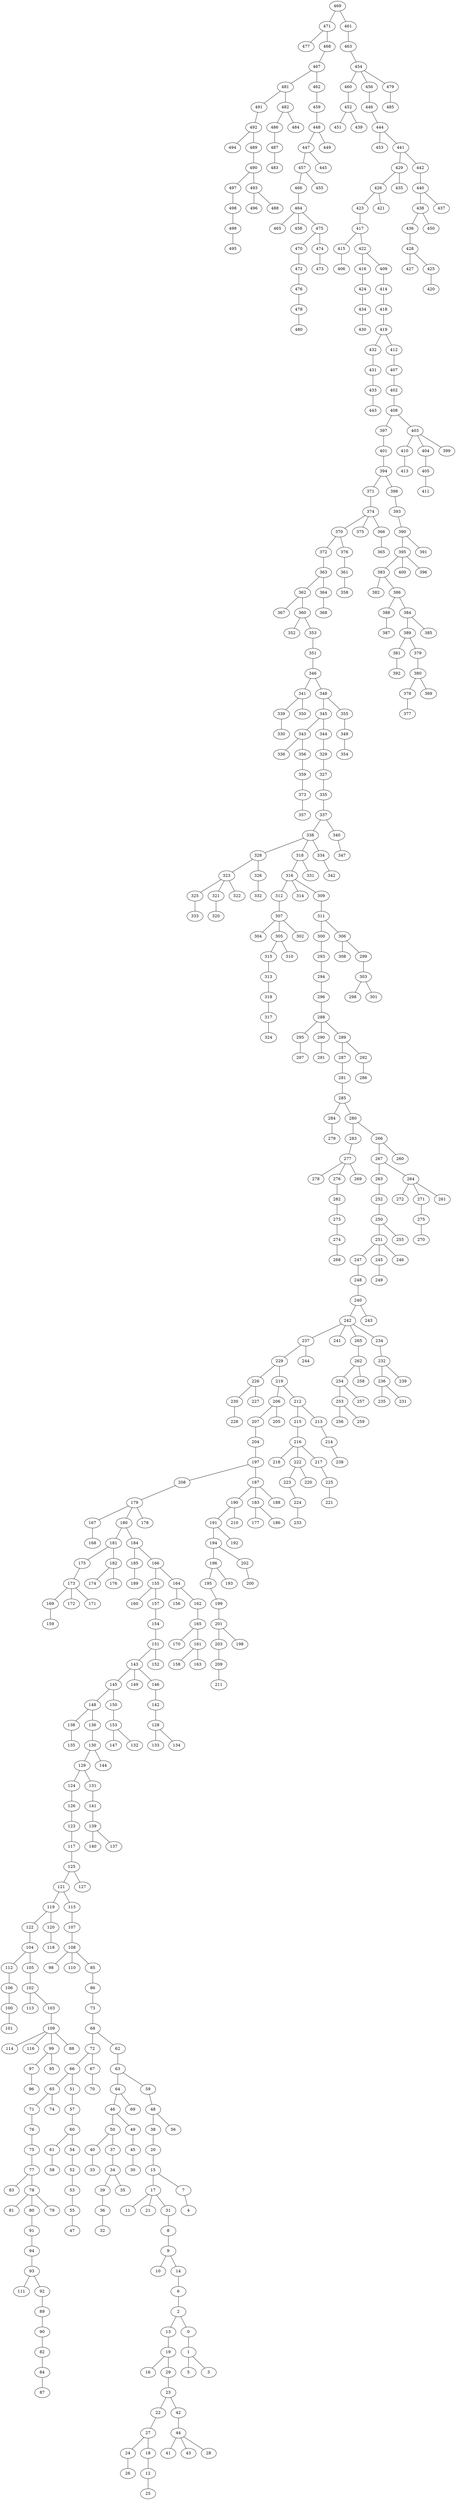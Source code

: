 graph{
370 -- 372;
169 -- 159;
295 -- 297;
247 -- 248;
274 -- 268;
216 -- 218;
273 -- 274;
112 -- 106;
245 -- 249;
173 -- 169;
288 -- 295;
307 -- 304;
122 -- 104;
226 -- 230;
296 -- 288;
254 -- 253;
109 -- 114;
294 -- 296;
317 -- 324;
338 -- 328;
190 -- 191;
173 -- 172;
343 -- 336;
173 -- 171;
254 -- 257;
293 -- 294;
108 -- 98;
197 -- 208;
319 -- 317;
338 -- 318;
224 -- 233;
316 -- 312;
237 -- 229;
175 -- 173;
383 -- 382;
240 -- 242;
300 -- 293;
181 -- 175;
119 -- 120;
251 -- 245;
311 -- 300;
372 -- 363;
223 -- 224;
316 -- 314;
167 -- 168;
251 -- 247;
108 -- 110;
373 -- 357;
185 -- 189;
341 -- 339;
206 -- 207;
253 -- 256;
251 -- 246;
359 -- 373;
222 -- 223;
121 -- 115;
182 -- 174;
250 -- 251;
165 -- 170;
356 -- 359;
181 -- 182;
204 -- 197;
165 -- 161;
343 -- 356;
252 -- 250;
107 -- 108;
119 -- 122;
219 -- 206;
128 -- 133;
263 -- 252;
121 -- 119;
395 -- 400;
345 -- 343;
180 -- 181;
340 -- 347;
142 -- 128;
306 -- 308;
179 -- 178;
125 -- 121;
303 -- 298;
361 -- 358;
374 -- 375;
155 -- 160;
179 -- 180;
242 -- 241;
155 -- 157;
117 -- 125;
362 -- 367;
303 -- 301;
179 -- 167;
366 -- 365;
242 -- 265;
374 -- 366;
277 -- 278;
139 -- 140;
109 -- 116;
299 -- 303;
123 -- 117;
306 -- 299;
208 -- 179;
311 -- 306;
97 -- 96;
309 -- 311;
264 -- 272;
129 -- 124;
229 -- 219;
242 -- 237;
164 -- 156;
195 -- 199;
138 -- 135;
196 -- 195;
315 -- 313;
349 -- 354;
194 -- 202;
284 -- 279;
305 -- 310;
376 -- 361;
196 -- 193;
285 -- 284;
203 -- 209;
99 -- 97;
139 -- 137;
282 -- 273;
236 -- 235;
126 -- 123;
276 -- 282;
187 -- 190;
232 -- 239;
99 -- 95;
187 -- 183;
164 -- 162;
318 -- 331;
161 -- 158;
187 -- 188;
240 -- 243;
275 -- 270;
232 -- 236;
271 -- 275;
202 -- 200;
250 -- 255;
102 -- 113;
344 -- 329;
277 -- 276;
234 -- 232;
316 -- 309;
242 -- 234;
109 -- 99;
346 -- 348;
277 -- 269;
124 -- 126;
262 -- 254;
283 -- 277;
262 -- 258;
280 -- 283;
265 -- 262;
264 -- 271;
325 -- 333;
363 -- 362;
183 -- 177;
166 -- 155;
267 -- 263;
225 -- 221;
264 -- 261;
166 -- 164;
328 -- 323;
363 -- 364;
267 -- 264;
222 -- 220;
190 -- 210;
307 -- 302;
360 -- 352;
266 -- 267;
217 -- 225;
216 -- 217;
191 -- 194;
216 -- 222;
374 -- 370;
141 -- 139;
207 -- 204;
215 -- 216;
327 -- 335;
266 -- 260;
237 -- 244;
131 -- 141;
348 -- 355;
212 -- 215;
129 -- 131;
229 -- 226;
130 -- 129;
280 -- 266;
103 -- 109;
328 -- 326;
214 -- 238;
285 -- 280;
130 -- 144;
102 -- 103;
136 -- 130;
206 -- 205;
213 -- 214;
389 -- 381;
371 -- 374;
281 -- 285;
148 -- 138;
105 -- 102;
370 -- 376;
148 -- 136;
125 -- 127;
212 -- 213;
388 -- 387;
305 -- 315;
145 -- 148;
219 -- 212;
380 -- 378;
341 -- 350;
287 -- 281;
253 -- 259;
104 -- 105;
143 -- 149;
355 -- 349;
338 -- 334;
162 -- 165;
345 -- 344;
191 -- 192;
362 -- 360;
248 -- 240;
321 -- 320;
153 -- 147;
194 -- 196;
201 -- 198;
384 -- 385;
351 -- 346;
153 -- 132;
313 -- 319;
379 -- 380;
337 -- 340;
183 -- 186;
150 -- 153;
348 -- 345;
323 -- 321;
326 -- 332;
197 -- 187;
115 -- 107;
182 -- 176;
145 -- 150;
364 -- 368;
290 -- 291;
143 -- 145;
384 -- 389;
201 -- 203;
389 -- 379;
339 -- 330;
307 -- 305;
337 -- 338;
444 -- 453;
292 -- 286;
394 -- 371;
146 -- 142;
199 -- 201;
289 -- 292;
161 -- 163;
104 -- 112;
380 -- 369;
230 -- 228;
323 -- 322;
226 -- 227;
386 -- 384;
288 -- 290;
478 -- 480;
143 -- 146;
395 -- 396;
184 -- 166;
346 -- 341;
334 -- 342;
289 -- 287;
353 -- 351;
312 -- 307;
151 -- 143;
378 -- 377;
184 -- 185;
360 -- 353;
151 -- 152;
386 -- 388;
452 -- 451;
335 -- 337;
381 -- 392;
323 -- 325;
318 -- 316;
329 -- 327;
288 -- 289;
154 -- 151;
180 -- 184;
157 -- 154;
481 -- 491;
454 -- 460;
68 -- 72;
486 -- 487;
433 -- 443;
426 -- 423;
72 -- 66;
66 -- 65;
466 -- 464;
410 -- 413;
65 -- 71;
454 -- 456;
470 -- 472;
65 -- 74;
457 -- 466;
50 -- 40;
428 -- 427;
417 -- 415;
471 -- 477;
40 -- 33;
414 -- 418;
48 -- 38;
63 -- 64;
463 -- 454;
38 -- 20;
447 -- 457;
428 -- 425;
390 -- 391;
416 -- 424;
20 -- 15;
434 -- 430;
59 -- 48;
15 -- 17;
395 -- 383;
419 -- 432;
17 -- 11;
39 -- 36;
482 -- 486;
447 -- 445;
398 -- 393;
17 -- 21;
429 -- 426;
436 -- 428;
17 -- 31;
479 -- 485;
31 -- 8;
63 -- 59;
397 -- 401;
8 -- 9;
426 -- 421;
9 -- 10;
432 -- 431;
438 -- 436;
9 -- 14;
417 -- 422;
62 -- 63;
14 -- 6;
461 -- 463;
34 -- 39;
6 -- 2;
2 -- 13;
464 -- 465;
429 -- 435;
497 -- 498;
419 -- 412;
68 -- 62;
13 -- 19;
438 -- 450;
441 -- 429;
454 -- 479;
19 -- 16;
37 -- 34;
492 -- 494;
19 -- 29;
481 -- 482;
29 -- 23;
440 -- 438;
73 -- 68;
50 -- 37;
23 -- 22;
408 -- 403;
403 -- 404;
22 -- 27;
452 -- 439;
440 -- 437;
86 -- 73;
492 -- 489;
464 -- 458;
401 -- 394;
442 -- 440;
27 -- 24;
23 -- 42;
27 -- 18;
467 -- 481;
441 -- 442;
409 -- 414;
18 -- 12;
12 -- 25;
493 -- 496;
42 -- 44;
34 -- 35;
469 -- 461;
44 -- 41;
408 -- 397;
85 -- 86;
44 -- 43;
444 -- 441;
422 -- 409;
44 -- 28;
489 -- 490;
48 -- 56;
72 -- 67;
67 -- 70;
474 -- 473;
2 -- 0;
491 -- 492;
0 -- 1;
1 -- 5;
66 -- 51;
464 -- 475;
51 -- 57;
423 -- 417;
415 -- 406;
403 -- 399;
57 -- 60;
460 -- 452;
45 -- 30;
60 -- 61;
456 -- 446;
49 -- 45;
446 -- 444;
402 -- 408;
61 -- 58;
476 -- 478;
60 -- 54;
457 -- 455;
54 -- 52;
425 -- 420;
472 -- 476;
52 -- 53;
412 -- 407;
53 -- 55;
108 -- 85;
55 -- 47;
431 -- 433;
46 -- 49;
418 -- 419;
71 -- 76;
46 -- 50;
393 -- 390;
448 -- 447;
405 -- 411;
76 -- 75;
75 -- 77;
487 -- 483;
475 -- 474;
77 -- 83;
407 -- 402;
77 -- 78;
78 -- 81;
471 -- 468;
78 -- 80;
499 -- 495;
80 -- 91;
91 -- 94;
490 -- 493;
94 -- 93;
448 -- 449;
93 -- 111;
468 -- 467;
93 -- 92;
92 -- 89;
89 -- 90;
394 -- 398;
490 -- 497;
469 -- 471;
90 -- 82;
82 -- 84;
462 -- 459;
84 -- 87;
78 -- 79;
36 -- 32;
106 -- 100;
482 -- 484;
15 -- 7;
403 -- 410;
7 -- 4;
467 -- 462;
24 -- 26;
493 -- 488;
390 -- 395;
64 -- 69;
109 -- 88;
459 -- 448;
1 -- 3;
475 -- 470;
100 -- 101;
120 -- 118;
498 -- 499;
209 -- 211;
128 -- 134;
236 -- 231;
404 -- 405;
422 -- 416;
424 -- 434;
383 -- 386;
64 -- 46;
}

